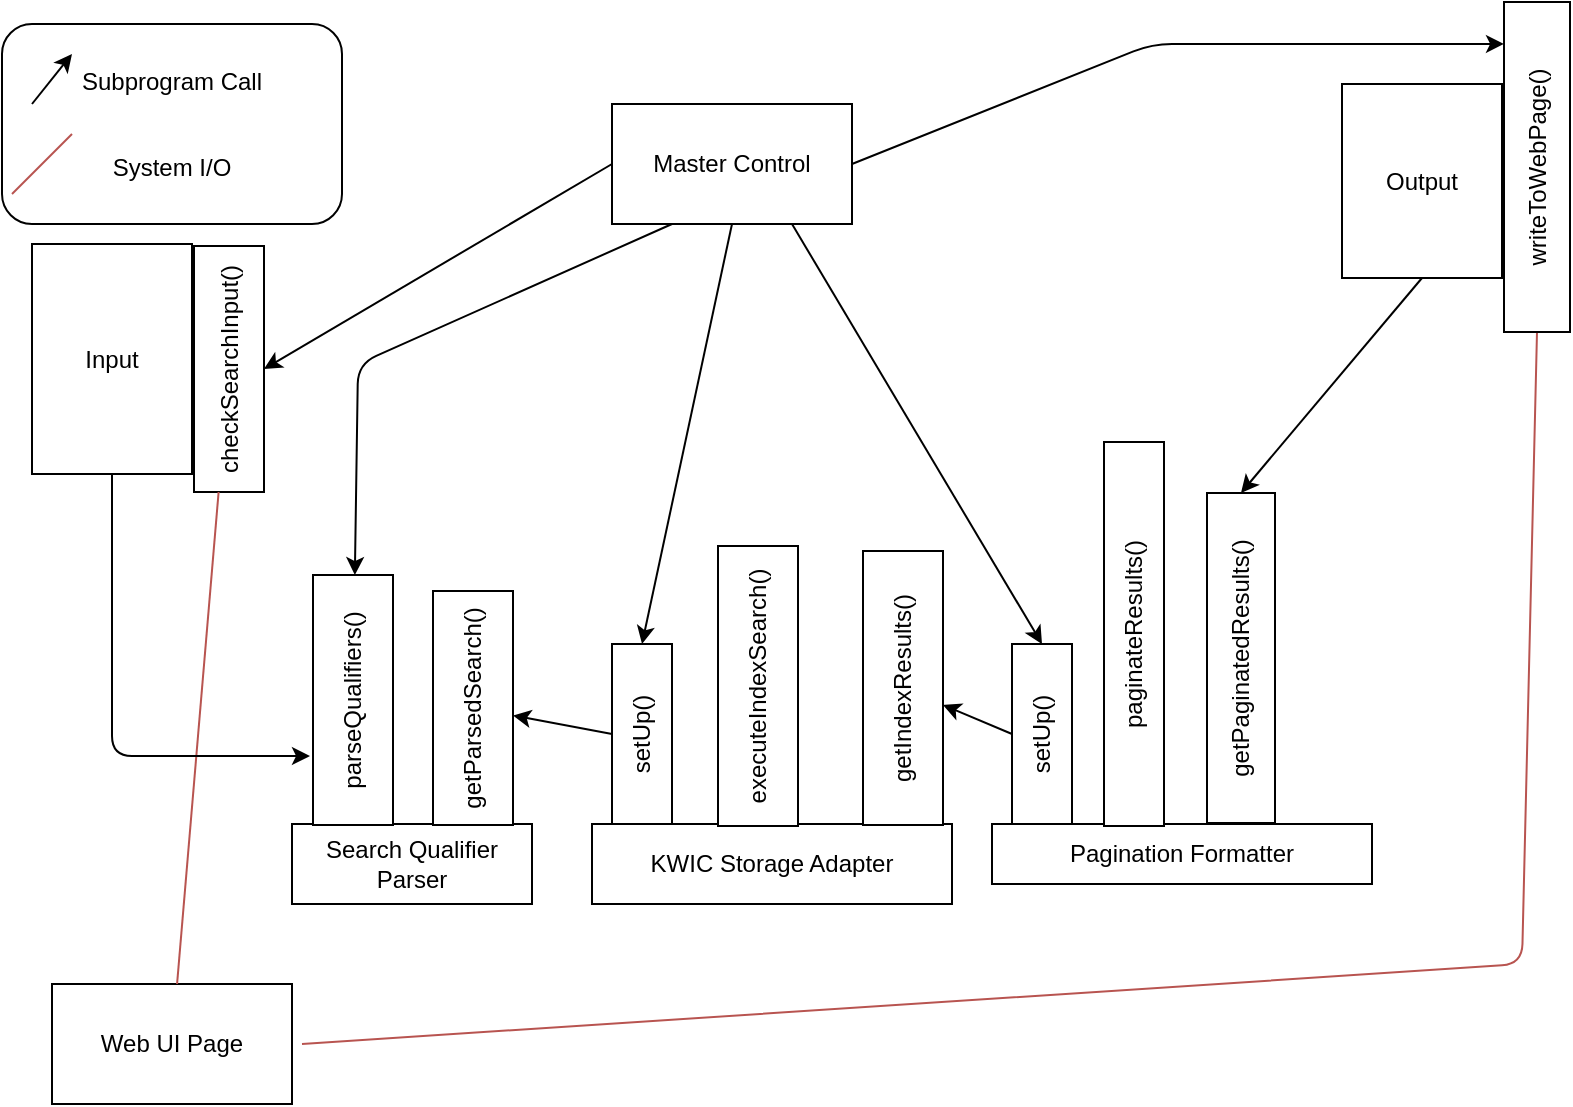 <mxfile version="12.3.5" type="github" pages="1">
  <diagram id="pbaBNXXkWxKQwc2PyJeo" name="Page-1">
    <mxGraphModel dx="1648" dy="748" grid="1" gridSize="10" guides="1" tooltips="1" connect="1" arrows="1" fold="1" page="1" pageScale="1" pageWidth="1600" pageHeight="1200" math="0" shadow="0">
      <root>
        <mxCell id="0"/>
        <mxCell id="1" parent="0"/>
        <mxCell id="WNSE2Z_fz6bNWz0VK5kc-1" value="Master Control" style="rounded=0;whiteSpace=wrap;html=1;" vertex="1" parent="1">
          <mxGeometry x="475" y="110" width="120" height="60" as="geometry"/>
        </mxCell>
        <mxCell id="WNSE2Z_fz6bNWz0VK5kc-2" value="Input" style="rounded=0;whiteSpace=wrap;html=1;" vertex="1" parent="1">
          <mxGeometry x="185" y="180" width="80" height="115" as="geometry"/>
        </mxCell>
        <mxCell id="WNSE2Z_fz6bNWz0VK5kc-3" value="Output" style="rounded=0;whiteSpace=wrap;html=1;" vertex="1" parent="1">
          <mxGeometry x="840" y="100" width="80" height="97" as="geometry"/>
        </mxCell>
        <mxCell id="WNSE2Z_fz6bNWz0VK5kc-4" value="Subprogram Call&lt;br&gt;&lt;br&gt;&lt;br&gt;System I/O" style="rounded=1;whiteSpace=wrap;html=1;" vertex="1" parent="1">
          <mxGeometry x="170" y="70" width="170" height="100" as="geometry"/>
        </mxCell>
        <mxCell id="WNSE2Z_fz6bNWz0VK5kc-5" value="" style="endArrow=classic;html=1;" edge="1" parent="1">
          <mxGeometry width="50" height="50" relative="1" as="geometry">
            <mxPoint x="185" y="110" as="sourcePoint"/>
            <mxPoint x="205" y="85" as="targetPoint"/>
          </mxGeometry>
        </mxCell>
        <mxCell id="WNSE2Z_fz6bNWz0VK5kc-6" value="" style="endArrow=none;html=1;fillColor=#f8cecc;strokeColor=#b85450;endSize=9;startSize=9;" edge="1" parent="1">
          <mxGeometry width="50" height="50" relative="1" as="geometry">
            <mxPoint x="175" y="155" as="sourcePoint"/>
            <mxPoint x="205" y="125" as="targetPoint"/>
          </mxGeometry>
        </mxCell>
        <mxCell id="WNSE2Z_fz6bNWz0VK5kc-7" value="Web UI Page" style="rounded=0;whiteSpace=wrap;html=1;" vertex="1" parent="1">
          <mxGeometry x="195" y="550" width="120" height="60" as="geometry"/>
        </mxCell>
        <mxCell id="WNSE2Z_fz6bNWz0VK5kc-9" value="Search Qualifier&lt;br&gt;Parser" style="rounded=0;whiteSpace=wrap;html=1;" vertex="1" parent="1">
          <mxGeometry x="315" y="470" width="120" height="40" as="geometry"/>
        </mxCell>
        <mxCell id="WNSE2Z_fz6bNWz0VK5kc-10" value="KWIC Storage Adapter" style="rounded=0;whiteSpace=wrap;html=1;" vertex="1" parent="1">
          <mxGeometry x="465" y="470" width="180" height="40" as="geometry"/>
        </mxCell>
        <mxCell id="WNSE2Z_fz6bNWz0VK5kc-11" value="Pagination Formatter" style="rounded=0;whiteSpace=wrap;html=1;" vertex="1" parent="1">
          <mxGeometry x="665" y="470" width="190" height="30" as="geometry"/>
        </mxCell>
        <mxCell id="WNSE2Z_fz6bNWz0VK5kc-12" value="" style="endArrow=classic;html=1;exitX=0;exitY=0.5;exitDx=0;exitDy=0;entryX=0.5;entryY=1;entryDx=0;entryDy=0;" edge="1" parent="1" source="WNSE2Z_fz6bNWz0VK5kc-1" target="WNSE2Z_fz6bNWz0VK5kc-14">
          <mxGeometry width="50" height="50" relative="1" as="geometry">
            <mxPoint x="175" y="610" as="sourcePoint"/>
            <mxPoint x="225" y="560" as="targetPoint"/>
          </mxGeometry>
        </mxCell>
        <mxCell id="WNSE2Z_fz6bNWz0VK5kc-13" value="" style="endArrow=classic;html=1;exitX=1;exitY=0.5;exitDx=0;exitDy=0;entryX=0.873;entryY=0;entryDx=0;entryDy=0;entryPerimeter=0;" edge="1" parent="1" source="WNSE2Z_fz6bNWz0VK5kc-1" target="WNSE2Z_fz6bNWz0VK5kc-32">
          <mxGeometry width="50" height="50" relative="1" as="geometry">
            <mxPoint x="175" y="610" as="sourcePoint"/>
            <mxPoint x="225" y="560" as="targetPoint"/>
            <Array as="points">
              <mxPoint x="745" y="80"/>
            </Array>
          </mxGeometry>
        </mxCell>
        <mxCell id="WNSE2Z_fz6bNWz0VK5kc-14" value="checkSearchInput()" style="rounded=0;whiteSpace=wrap;html=1;rotation=-90;" vertex="1" parent="1">
          <mxGeometry x="222" y="225" width="123" height="35" as="geometry"/>
        </mxCell>
        <mxCell id="WNSE2Z_fz6bNWz0VK5kc-15" value="" style="endArrow=none;html=1;fillColor=#f8cecc;strokeColor=#b85450;" edge="1" parent="1" source="WNSE2Z_fz6bNWz0VK5kc-7" target="WNSE2Z_fz6bNWz0VK5kc-14">
          <mxGeometry width="50" height="50" relative="1" as="geometry">
            <mxPoint x="145" y="650" as="sourcePoint"/>
            <mxPoint x="235" y="300" as="targetPoint"/>
          </mxGeometry>
        </mxCell>
        <mxCell id="WNSE2Z_fz6bNWz0VK5kc-16" value="parseQualifiers()" style="rounded=0;whiteSpace=wrap;html=1;rotation=-90;" vertex="1" parent="1">
          <mxGeometry x="283" y="388" width="125" height="40" as="geometry"/>
        </mxCell>
        <mxCell id="WNSE2Z_fz6bNWz0VK5kc-17" value="" style="endArrow=classic;html=1;exitX=0.5;exitY=1;exitDx=0;exitDy=0;" edge="1" parent="1" source="WNSE2Z_fz6bNWz0VK5kc-2">
          <mxGeometry width="50" height="50" relative="1" as="geometry">
            <mxPoint x="175" y="770" as="sourcePoint"/>
            <mxPoint x="324" y="436" as="targetPoint"/>
            <Array as="points">
              <mxPoint x="225" y="436"/>
            </Array>
          </mxGeometry>
        </mxCell>
        <mxCell id="WNSE2Z_fz6bNWz0VK5kc-18" value="getParsedSearch()" style="rounded=0;whiteSpace=wrap;html=1;rotation=-90;" vertex="1" parent="1">
          <mxGeometry x="347" y="392" width="117" height="40" as="geometry"/>
        </mxCell>
        <mxCell id="WNSE2Z_fz6bNWz0VK5kc-19" value="" style="endArrow=classic;html=1;exitX=0.5;exitY=1;exitDx=0;exitDy=0;entryX=1;entryY=0.5;entryDx=0;entryDy=0;" edge="1" parent="1" source="WNSE2Z_fz6bNWz0VK5kc-1" target="WNSE2Z_fz6bNWz0VK5kc-20">
          <mxGeometry width="50" height="50" relative="1" as="geometry">
            <mxPoint x="175" y="770" as="sourcePoint"/>
            <mxPoint x="605" y="466" as="targetPoint"/>
          </mxGeometry>
        </mxCell>
        <mxCell id="WNSE2Z_fz6bNWz0VK5kc-20" value="setUp()" style="rounded=0;whiteSpace=wrap;html=1;rotation=-90;" vertex="1" parent="1">
          <mxGeometry x="445" y="410" width="90" height="30" as="geometry"/>
        </mxCell>
        <mxCell id="WNSE2Z_fz6bNWz0VK5kc-21" value="" style="endArrow=classic;html=1;exitX=0.5;exitY=0;exitDx=0;exitDy=0;" edge="1" parent="1" source="WNSE2Z_fz6bNWz0VK5kc-20" target="WNSE2Z_fz6bNWz0VK5kc-18">
          <mxGeometry width="50" height="50" relative="1" as="geometry">
            <mxPoint x="175" y="770" as="sourcePoint"/>
            <mxPoint x="225" y="720" as="targetPoint"/>
          </mxGeometry>
        </mxCell>
        <mxCell id="WNSE2Z_fz6bNWz0VK5kc-22" value="executeIndexSearch()" style="rounded=0;whiteSpace=wrap;html=1;rotation=-90;" vertex="1" parent="1">
          <mxGeometry x="478" y="381" width="140" height="40" as="geometry"/>
        </mxCell>
        <mxCell id="WNSE2Z_fz6bNWz0VK5kc-23" value="getIndexResults()" style="rounded=0;whiteSpace=wrap;html=1;rotation=-90;" vertex="1" parent="1">
          <mxGeometry x="552" y="382" width="137" height="40" as="geometry"/>
        </mxCell>
        <mxCell id="WNSE2Z_fz6bNWz0VK5kc-24" value="setUp()" style="rounded=0;whiteSpace=wrap;html=1;rotation=-90;" vertex="1" parent="1">
          <mxGeometry x="645" y="410" width="90" height="30" as="geometry"/>
        </mxCell>
        <mxCell id="WNSE2Z_fz6bNWz0VK5kc-25" value="" style="endArrow=classic;html=1;exitX=0.5;exitY=0;exitDx=0;exitDy=0;" edge="1" parent="1" source="WNSE2Z_fz6bNWz0VK5kc-24" target="WNSE2Z_fz6bNWz0VK5kc-23">
          <mxGeometry width="50" height="50" relative="1" as="geometry">
            <mxPoint x="630" y="340" as="sourcePoint"/>
            <mxPoint x="680" y="290" as="targetPoint"/>
          </mxGeometry>
        </mxCell>
        <mxCell id="WNSE2Z_fz6bNWz0VK5kc-26" value="getPaginatedResults()" style="rounded=0;whiteSpace=wrap;html=1;rotation=-90;" vertex="1" parent="1">
          <mxGeometry x="707" y="370" width="165" height="34" as="geometry"/>
        </mxCell>
        <mxCell id="WNSE2Z_fz6bNWz0VK5kc-27" value="paginateResults()" style="rounded=0;whiteSpace=wrap;html=1;rotation=-90;" vertex="1" parent="1">
          <mxGeometry x="640" y="360" width="192" height="30" as="geometry"/>
        </mxCell>
        <mxCell id="WNSE2Z_fz6bNWz0VK5kc-28" value="" style="endArrow=classic;html=1;exitX=0.5;exitY=1;exitDx=0;exitDy=0;entryX=1;entryY=0.5;entryDx=0;entryDy=0;" edge="1" parent="1" source="WNSE2Z_fz6bNWz0VK5kc-3" target="WNSE2Z_fz6bNWz0VK5kc-26">
          <mxGeometry width="50" height="50" relative="1" as="geometry">
            <mxPoint x="175" y="770" as="sourcePoint"/>
            <mxPoint x="875" y="290" as="targetPoint"/>
          </mxGeometry>
        </mxCell>
        <mxCell id="WNSE2Z_fz6bNWz0VK5kc-29" value="" style="endArrow=none;html=1;fillColor=#f8cecc;strokeColor=#b85450;entryX=0;entryY=0.5;entryDx=0;entryDy=0;" edge="1" parent="1" target="WNSE2Z_fz6bNWz0VK5kc-32">
          <mxGeometry width="50" height="50" relative="1" as="geometry">
            <mxPoint x="320" y="580" as="sourcePoint"/>
            <mxPoint x="955.994" y="248" as="targetPoint"/>
            <Array as="points">
              <mxPoint x="930" y="540"/>
            </Array>
          </mxGeometry>
        </mxCell>
        <mxCell id="WNSE2Z_fz6bNWz0VK5kc-31" value="" style="endArrow=classic;html=1;exitX=0.75;exitY=1;exitDx=0;exitDy=0;entryX=1;entryY=0.5;entryDx=0;entryDy=0;" edge="1" parent="1" source="WNSE2Z_fz6bNWz0VK5kc-1" target="WNSE2Z_fz6bNWz0VK5kc-24">
          <mxGeometry width="50" height="50" relative="1" as="geometry">
            <mxPoint x="592.5" y="170" as="sourcePoint"/>
            <mxPoint x="547.5" y="380" as="targetPoint"/>
          </mxGeometry>
        </mxCell>
        <mxCell id="WNSE2Z_fz6bNWz0VK5kc-32" value="writeToWebPage()" style="rounded=0;whiteSpace=wrap;html=1;rotation=-90;" vertex="1" parent="1">
          <mxGeometry x="855" y="125" width="165" height="33" as="geometry"/>
        </mxCell>
        <mxCell id="WNSE2Z_fz6bNWz0VK5kc-33" value="" style="endArrow=classic;html=1;exitX=0.25;exitY=1;exitDx=0;exitDy=0;" edge="1" parent="1" target="WNSE2Z_fz6bNWz0VK5kc-16">
          <mxGeometry width="50" height="50" relative="1" as="geometry">
            <mxPoint x="505" y="170" as="sourcePoint"/>
            <mxPoint x="375" y="470" as="targetPoint"/>
            <Array as="points">
              <mxPoint x="348" y="240"/>
            </Array>
          </mxGeometry>
        </mxCell>
      </root>
    </mxGraphModel>
  </diagram>
</mxfile>
